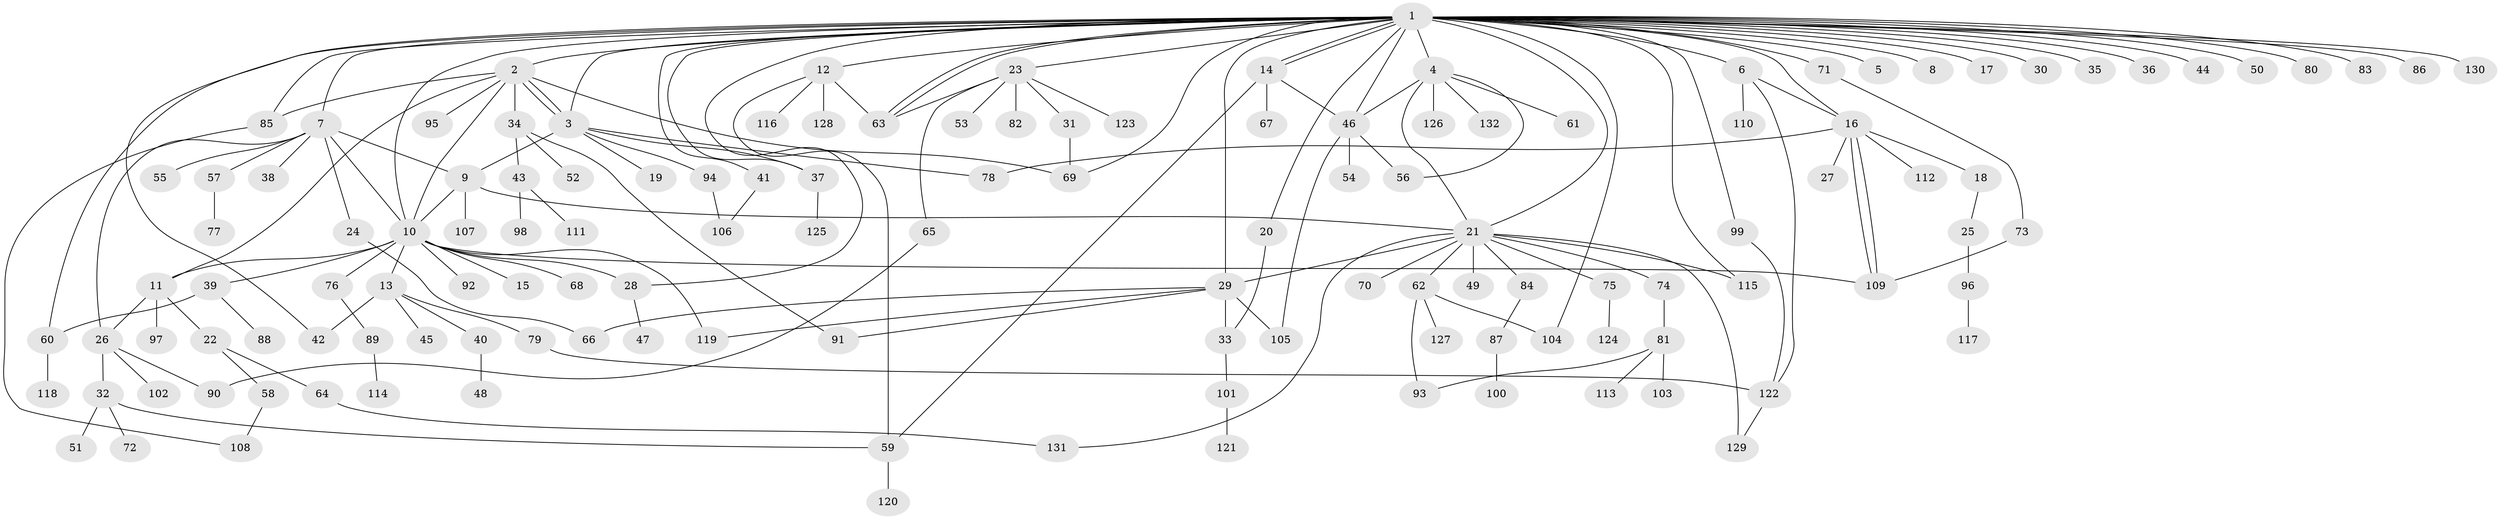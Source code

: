 // coarse degree distribution, {2: 0.25757575757575757, 4: 0.09090909090909091, 1: 0.3484848484848485, 5: 0.045454545454545456, 3: 0.15151515151515152, 12: 0.015151515151515152, 6: 0.030303030303030304, 11: 0.015151515151515152, 7: 0.030303030303030304, 33: 0.015151515151515152}
// Generated by graph-tools (version 1.1) at 2025/36/03/04/25 23:36:41]
// undirected, 132 vertices, 178 edges
graph export_dot {
  node [color=gray90,style=filled];
  1;
  2;
  3;
  4;
  5;
  6;
  7;
  8;
  9;
  10;
  11;
  12;
  13;
  14;
  15;
  16;
  17;
  18;
  19;
  20;
  21;
  22;
  23;
  24;
  25;
  26;
  27;
  28;
  29;
  30;
  31;
  32;
  33;
  34;
  35;
  36;
  37;
  38;
  39;
  40;
  41;
  42;
  43;
  44;
  45;
  46;
  47;
  48;
  49;
  50;
  51;
  52;
  53;
  54;
  55;
  56;
  57;
  58;
  59;
  60;
  61;
  62;
  63;
  64;
  65;
  66;
  67;
  68;
  69;
  70;
  71;
  72;
  73;
  74;
  75;
  76;
  77;
  78;
  79;
  80;
  81;
  82;
  83;
  84;
  85;
  86;
  87;
  88;
  89;
  90;
  91;
  92;
  93;
  94;
  95;
  96;
  97;
  98;
  99;
  100;
  101;
  102;
  103;
  104;
  105;
  106;
  107;
  108;
  109;
  110;
  111;
  112;
  113;
  114;
  115;
  116;
  117;
  118;
  119;
  120;
  121;
  122;
  123;
  124;
  125;
  126;
  127;
  128;
  129;
  130;
  131;
  132;
  1 -- 2;
  1 -- 3;
  1 -- 4;
  1 -- 5;
  1 -- 6;
  1 -- 7;
  1 -- 8;
  1 -- 10;
  1 -- 12;
  1 -- 14;
  1 -- 14;
  1 -- 16;
  1 -- 17;
  1 -- 20;
  1 -- 21;
  1 -- 23;
  1 -- 28;
  1 -- 29;
  1 -- 30;
  1 -- 35;
  1 -- 36;
  1 -- 37;
  1 -- 41;
  1 -- 42;
  1 -- 44;
  1 -- 46;
  1 -- 50;
  1 -- 60;
  1 -- 63;
  1 -- 63;
  1 -- 69;
  1 -- 71;
  1 -- 80;
  1 -- 83;
  1 -- 85;
  1 -- 86;
  1 -- 99;
  1 -- 104;
  1 -- 115;
  1 -- 130;
  2 -- 3;
  2 -- 3;
  2 -- 10;
  2 -- 11;
  2 -- 34;
  2 -- 69;
  2 -- 85;
  2 -- 95;
  3 -- 9;
  3 -- 19;
  3 -- 37;
  3 -- 78;
  3 -- 94;
  4 -- 21;
  4 -- 46;
  4 -- 56;
  4 -- 61;
  4 -- 126;
  4 -- 132;
  6 -- 16;
  6 -- 110;
  6 -- 122;
  7 -- 9;
  7 -- 10;
  7 -- 24;
  7 -- 26;
  7 -- 38;
  7 -- 55;
  7 -- 57;
  9 -- 10;
  9 -- 21;
  9 -- 107;
  10 -- 11;
  10 -- 13;
  10 -- 15;
  10 -- 28;
  10 -- 39;
  10 -- 68;
  10 -- 76;
  10 -- 92;
  10 -- 109;
  10 -- 119;
  11 -- 22;
  11 -- 26;
  11 -- 97;
  12 -- 59;
  12 -- 63;
  12 -- 116;
  12 -- 128;
  13 -- 40;
  13 -- 42;
  13 -- 45;
  13 -- 79;
  14 -- 46;
  14 -- 59;
  14 -- 67;
  16 -- 18;
  16 -- 27;
  16 -- 78;
  16 -- 109;
  16 -- 109;
  16 -- 112;
  18 -- 25;
  20 -- 33;
  21 -- 29;
  21 -- 49;
  21 -- 62;
  21 -- 70;
  21 -- 74;
  21 -- 75;
  21 -- 84;
  21 -- 115;
  21 -- 129;
  21 -- 131;
  22 -- 58;
  22 -- 64;
  23 -- 31;
  23 -- 53;
  23 -- 63;
  23 -- 65;
  23 -- 82;
  23 -- 123;
  24 -- 66;
  25 -- 96;
  26 -- 32;
  26 -- 90;
  26 -- 102;
  28 -- 47;
  29 -- 33;
  29 -- 66;
  29 -- 91;
  29 -- 105;
  29 -- 119;
  31 -- 69;
  32 -- 51;
  32 -- 59;
  32 -- 72;
  33 -- 101;
  34 -- 43;
  34 -- 52;
  34 -- 91;
  37 -- 125;
  39 -- 60;
  39 -- 88;
  40 -- 48;
  41 -- 106;
  43 -- 98;
  43 -- 111;
  46 -- 54;
  46 -- 56;
  46 -- 105;
  57 -- 77;
  58 -- 108;
  59 -- 120;
  60 -- 118;
  62 -- 93;
  62 -- 104;
  62 -- 127;
  64 -- 131;
  65 -- 90;
  71 -- 73;
  73 -- 109;
  74 -- 81;
  75 -- 124;
  76 -- 89;
  79 -- 122;
  81 -- 93;
  81 -- 103;
  81 -- 113;
  84 -- 87;
  85 -- 108;
  87 -- 100;
  89 -- 114;
  94 -- 106;
  96 -- 117;
  99 -- 122;
  101 -- 121;
  122 -- 129;
}
